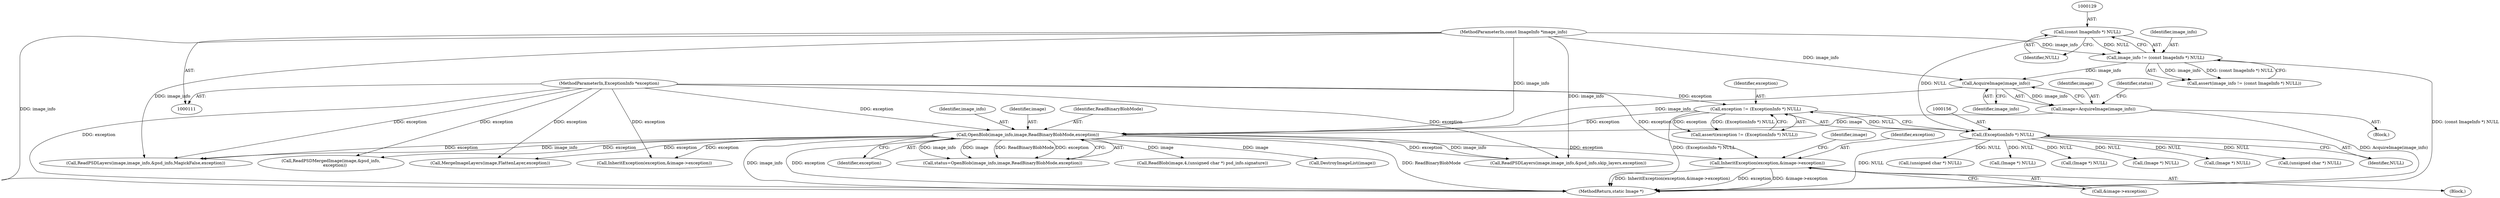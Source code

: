 digraph "0_ImageMagick_f6e9d0d9955e85bdd7540b251cd50d598dacc5e6_48@pointer" {
"1000410" [label="(Call,InheritException(exception,&image->exception))"];
"1000170" [label="(Call,OpenBlob(image_info,image,ReadBinaryBlobMode,exception))"];
"1000166" [label="(Call,AcquireImage(image_info))"];
"1000126" [label="(Call,image_info != (const ImageInfo *) NULL)"];
"1000112" [label="(MethodParameterIn,const ImageInfo *image_info)"];
"1000128" [label="(Call,(const ImageInfo *) NULL)"];
"1000164" [label="(Call,image=AcquireImage(image_info))"];
"1000153" [label="(Call,exception != (ExceptionInfo *) NULL)"];
"1000113" [label="(MethodParameterIn,ExceptionInfo *exception)"];
"1000155" [label="(Call,(ExceptionInfo *) NULL)"];
"1000897" [label="(Call,(Image *) NULL)"];
"1000112" [label="(MethodParameterIn,const ImageInfo *image_info)"];
"1000167" [label="(Identifier,image_info)"];
"1000944" [label="(Call,ReadPSDMergedImage(image,&psd_info,\n      exception))"];
"1000182" [label="(Call,DestroyImageList(image))"];
"1000174" [label="(Identifier,exception)"];
"1000883" [label="(Call,ReadPSDLayers(image,image_info,&psd_info,skip_layers,exception))"];
"1000155" [label="(Call,(ExceptionInfo *) NULL)"];
"1000173" [label="(Identifier,ReadBinaryBlobMode)"];
"1000171" [label="(Identifier,image_info)"];
"1000165" [label="(Identifier,image)"];
"1000983" [label="(Call,(Image *) NULL)"];
"1000153" [label="(Call,exception != (ExceptionInfo *) NULL)"];
"1000410" [label="(Call,InheritException(exception,&image->exception))"];
"1000969" [label="(Call,ReadPSDLayers(image,image_info,&psd_info,MagickFalse,exception))"];
"1000395" [label="(Call,InheritException(exception,&image->exception))"];
"1000127" [label="(Identifier,image_info)"];
"1000576" [label="(Call,(unsigned char *) NULL)"];
"1000130" [label="(Identifier,NULL)"];
"1000157" [label="(Identifier,NULL)"];
"1000411" [label="(Identifier,exception)"];
"1000749" [label="(Call,(unsigned char *) NULL)"];
"1000166" [label="(Call,AcquireImage(image_info))"];
"1000172" [label="(Identifier,image)"];
"1000113" [label="(MethodParameterIn,ExceptionInfo *exception)"];
"1000412" [label="(Call,&image->exception)"];
"1000128" [label="(Call,(const ImageInfo *) NULL)"];
"1001024" [label="(MethodReturn,static Image *)"];
"1000152" [label="(Call,assert(exception != (ExceptionInfo *) NULL))"];
"1000154" [label="(Identifier,exception)"];
"1000417" [label="(Identifier,image)"];
"1000114" [label="(Block,)"];
"1000125" [label="(Call,assert(image_info != (const ImageInfo *) NULL))"];
"1000168" [label="(Call,status=OpenBlob(image_info,image,ReadBinaryBlobMode,exception))"];
"1000185" [label="(Call,(Image *) NULL)"];
"1000421" [label="(Call,(Image *) NULL)"];
"1000190" [label="(Call,ReadBlob(image,4,(unsigned char *) psd_info.signature))"];
"1000409" [label="(Block,)"];
"1001009" [label="(Call,MergeImageLayers(image,FlattenLayer,exception))"];
"1000164" [label="(Call,image=AcquireImage(image_info))"];
"1000169" [label="(Identifier,status)"];
"1000126" [label="(Call,image_info != (const ImageInfo *) NULL)"];
"1000170" [label="(Call,OpenBlob(image_info,image,ReadBinaryBlobMode,exception))"];
"1000410" -> "1000409"  [label="AST: "];
"1000410" -> "1000412"  [label="CFG: "];
"1000411" -> "1000410"  [label="AST: "];
"1000412" -> "1000410"  [label="AST: "];
"1000417" -> "1000410"  [label="CFG: "];
"1000410" -> "1001024"  [label="DDG: exception"];
"1000410" -> "1001024"  [label="DDG: &image->exception"];
"1000410" -> "1001024"  [label="DDG: InheritException(exception,&image->exception)"];
"1000170" -> "1000410"  [label="DDG: exception"];
"1000113" -> "1000410"  [label="DDG: exception"];
"1000170" -> "1000168"  [label="AST: "];
"1000170" -> "1000174"  [label="CFG: "];
"1000171" -> "1000170"  [label="AST: "];
"1000172" -> "1000170"  [label="AST: "];
"1000173" -> "1000170"  [label="AST: "];
"1000174" -> "1000170"  [label="AST: "];
"1000168" -> "1000170"  [label="CFG: "];
"1000170" -> "1001024"  [label="DDG: ReadBinaryBlobMode"];
"1000170" -> "1001024"  [label="DDG: image_info"];
"1000170" -> "1001024"  [label="DDG: exception"];
"1000170" -> "1000168"  [label="DDG: image_info"];
"1000170" -> "1000168"  [label="DDG: image"];
"1000170" -> "1000168"  [label="DDG: ReadBinaryBlobMode"];
"1000170" -> "1000168"  [label="DDG: exception"];
"1000166" -> "1000170"  [label="DDG: image_info"];
"1000112" -> "1000170"  [label="DDG: image_info"];
"1000164" -> "1000170"  [label="DDG: image"];
"1000153" -> "1000170"  [label="DDG: exception"];
"1000113" -> "1000170"  [label="DDG: exception"];
"1000170" -> "1000182"  [label="DDG: image"];
"1000170" -> "1000190"  [label="DDG: image"];
"1000170" -> "1000395"  [label="DDG: exception"];
"1000170" -> "1000883"  [label="DDG: image_info"];
"1000170" -> "1000883"  [label="DDG: exception"];
"1000170" -> "1000944"  [label="DDG: exception"];
"1000170" -> "1000969"  [label="DDG: image_info"];
"1000170" -> "1000969"  [label="DDG: exception"];
"1000170" -> "1001009"  [label="DDG: exception"];
"1000166" -> "1000164"  [label="AST: "];
"1000166" -> "1000167"  [label="CFG: "];
"1000167" -> "1000166"  [label="AST: "];
"1000164" -> "1000166"  [label="CFG: "];
"1000166" -> "1000164"  [label="DDG: image_info"];
"1000126" -> "1000166"  [label="DDG: image_info"];
"1000112" -> "1000166"  [label="DDG: image_info"];
"1000126" -> "1000125"  [label="AST: "];
"1000126" -> "1000128"  [label="CFG: "];
"1000127" -> "1000126"  [label="AST: "];
"1000128" -> "1000126"  [label="AST: "];
"1000125" -> "1000126"  [label="CFG: "];
"1000126" -> "1001024"  [label="DDG: (const ImageInfo *) NULL"];
"1000126" -> "1000125"  [label="DDG: image_info"];
"1000126" -> "1000125"  [label="DDG: (const ImageInfo *) NULL"];
"1000112" -> "1000126"  [label="DDG: image_info"];
"1000128" -> "1000126"  [label="DDG: NULL"];
"1000112" -> "1000111"  [label="AST: "];
"1000112" -> "1001024"  [label="DDG: image_info"];
"1000112" -> "1000883"  [label="DDG: image_info"];
"1000112" -> "1000969"  [label="DDG: image_info"];
"1000128" -> "1000130"  [label="CFG: "];
"1000129" -> "1000128"  [label="AST: "];
"1000130" -> "1000128"  [label="AST: "];
"1000128" -> "1000155"  [label="DDG: NULL"];
"1000164" -> "1000114"  [label="AST: "];
"1000165" -> "1000164"  [label="AST: "];
"1000169" -> "1000164"  [label="CFG: "];
"1000164" -> "1001024"  [label="DDG: AcquireImage(image_info)"];
"1000153" -> "1000152"  [label="AST: "];
"1000153" -> "1000155"  [label="CFG: "];
"1000154" -> "1000153"  [label="AST: "];
"1000155" -> "1000153"  [label="AST: "];
"1000152" -> "1000153"  [label="CFG: "];
"1000153" -> "1001024"  [label="DDG: (ExceptionInfo *) NULL"];
"1000153" -> "1000152"  [label="DDG: exception"];
"1000153" -> "1000152"  [label="DDG: (ExceptionInfo *) NULL"];
"1000113" -> "1000153"  [label="DDG: exception"];
"1000155" -> "1000153"  [label="DDG: NULL"];
"1000113" -> "1000111"  [label="AST: "];
"1000113" -> "1001024"  [label="DDG: exception"];
"1000113" -> "1000395"  [label="DDG: exception"];
"1000113" -> "1000883"  [label="DDG: exception"];
"1000113" -> "1000944"  [label="DDG: exception"];
"1000113" -> "1000969"  [label="DDG: exception"];
"1000113" -> "1001009"  [label="DDG: exception"];
"1000155" -> "1000157"  [label="CFG: "];
"1000156" -> "1000155"  [label="AST: "];
"1000157" -> "1000155"  [label="AST: "];
"1000155" -> "1001024"  [label="DDG: NULL"];
"1000155" -> "1000185"  [label="DDG: NULL"];
"1000155" -> "1000421"  [label="DDG: NULL"];
"1000155" -> "1000576"  [label="DDG: NULL"];
"1000155" -> "1000749"  [label="DDG: NULL"];
"1000155" -> "1000897"  [label="DDG: NULL"];
"1000155" -> "1000983"  [label="DDG: NULL"];
}
